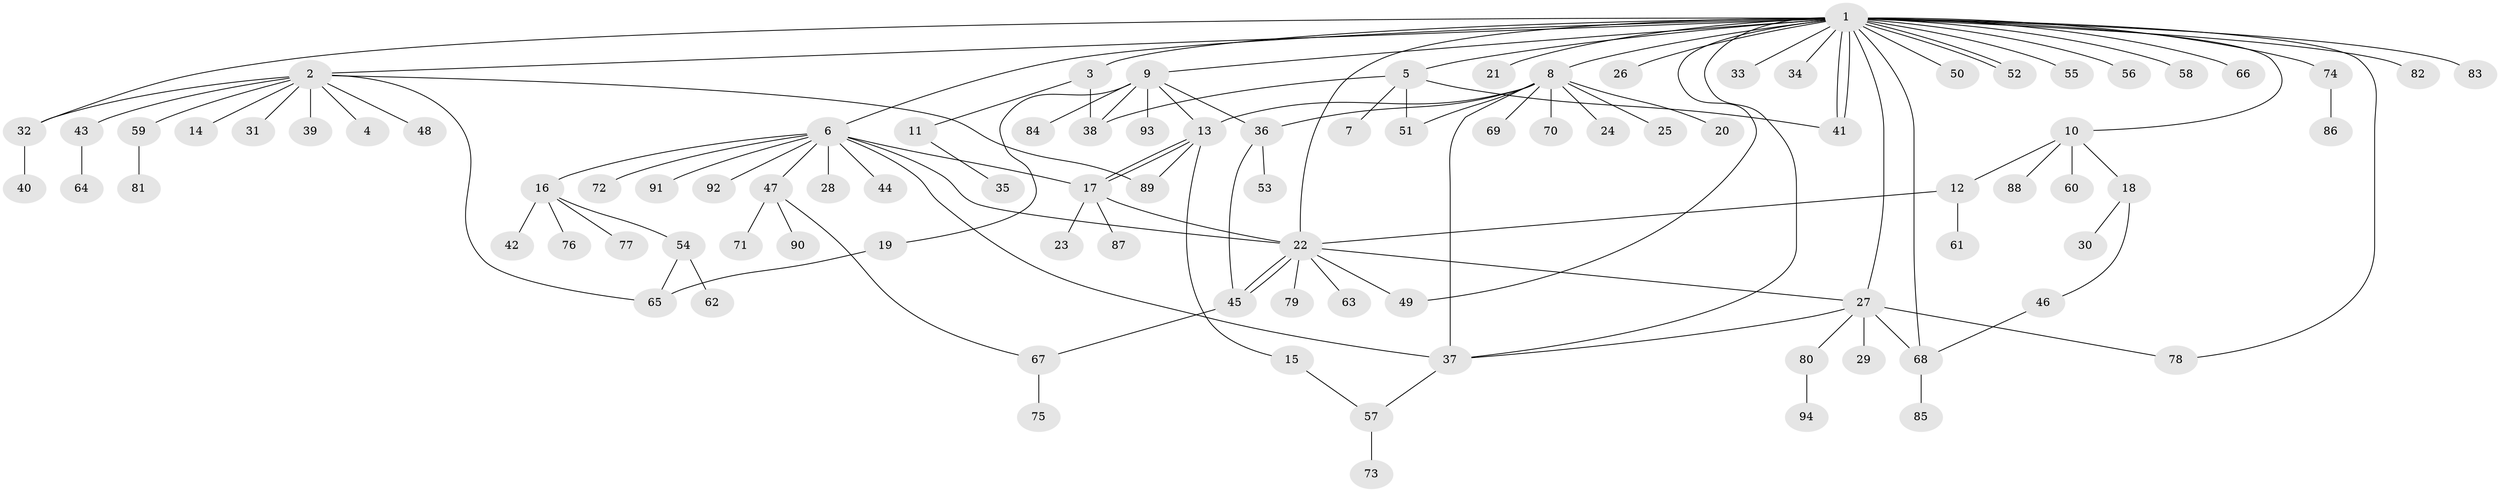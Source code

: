 // coarse degree distribution, {27: 0.015151515151515152, 10: 0.030303030303030304, 4: 0.09090909090909091, 1: 0.5151515151515151, 9: 0.015151515151515152, 6: 0.045454545454545456, 2: 0.19696969696969696, 5: 0.030303030303030304, 3: 0.06060606060606061}
// Generated by graph-tools (version 1.1) at 2025/50/03/04/25 22:50:43]
// undirected, 94 vertices, 122 edges
graph export_dot {
  node [color=gray90,style=filled];
  1;
  2;
  3;
  4;
  5;
  6;
  7;
  8;
  9;
  10;
  11;
  12;
  13;
  14;
  15;
  16;
  17;
  18;
  19;
  20;
  21;
  22;
  23;
  24;
  25;
  26;
  27;
  28;
  29;
  30;
  31;
  32;
  33;
  34;
  35;
  36;
  37;
  38;
  39;
  40;
  41;
  42;
  43;
  44;
  45;
  46;
  47;
  48;
  49;
  50;
  51;
  52;
  53;
  54;
  55;
  56;
  57;
  58;
  59;
  60;
  61;
  62;
  63;
  64;
  65;
  66;
  67;
  68;
  69;
  70;
  71;
  72;
  73;
  74;
  75;
  76;
  77;
  78;
  79;
  80;
  81;
  82;
  83;
  84;
  85;
  86;
  87;
  88;
  89;
  90;
  91;
  92;
  93;
  94;
  1 -- 2;
  1 -- 3;
  1 -- 5;
  1 -- 6;
  1 -- 8;
  1 -- 9;
  1 -- 10;
  1 -- 21;
  1 -- 22;
  1 -- 26;
  1 -- 27;
  1 -- 32;
  1 -- 33;
  1 -- 34;
  1 -- 37;
  1 -- 41;
  1 -- 41;
  1 -- 49;
  1 -- 50;
  1 -- 52;
  1 -- 52;
  1 -- 55;
  1 -- 56;
  1 -- 58;
  1 -- 66;
  1 -- 68;
  1 -- 74;
  1 -- 78;
  1 -- 82;
  1 -- 83;
  2 -- 4;
  2 -- 14;
  2 -- 31;
  2 -- 32;
  2 -- 39;
  2 -- 43;
  2 -- 48;
  2 -- 59;
  2 -- 65;
  2 -- 89;
  3 -- 11;
  3 -- 38;
  5 -- 7;
  5 -- 38;
  5 -- 41;
  5 -- 51;
  6 -- 16;
  6 -- 17;
  6 -- 22;
  6 -- 28;
  6 -- 37;
  6 -- 44;
  6 -- 47;
  6 -- 72;
  6 -- 91;
  6 -- 92;
  8 -- 13;
  8 -- 20;
  8 -- 24;
  8 -- 25;
  8 -- 36;
  8 -- 37;
  8 -- 51;
  8 -- 69;
  8 -- 70;
  9 -- 13;
  9 -- 19;
  9 -- 36;
  9 -- 38;
  9 -- 84;
  9 -- 93;
  10 -- 12;
  10 -- 18;
  10 -- 60;
  10 -- 88;
  11 -- 35;
  12 -- 22;
  12 -- 61;
  13 -- 15;
  13 -- 17;
  13 -- 17;
  13 -- 89;
  15 -- 57;
  16 -- 42;
  16 -- 54;
  16 -- 76;
  16 -- 77;
  17 -- 22;
  17 -- 23;
  17 -- 87;
  18 -- 30;
  18 -- 46;
  19 -- 65;
  22 -- 27;
  22 -- 45;
  22 -- 45;
  22 -- 49;
  22 -- 63;
  22 -- 79;
  27 -- 29;
  27 -- 37;
  27 -- 68;
  27 -- 78;
  27 -- 80;
  32 -- 40;
  36 -- 45;
  36 -- 53;
  37 -- 57;
  43 -- 64;
  45 -- 67;
  46 -- 68;
  47 -- 67;
  47 -- 71;
  47 -- 90;
  54 -- 62;
  54 -- 65;
  57 -- 73;
  59 -- 81;
  67 -- 75;
  68 -- 85;
  74 -- 86;
  80 -- 94;
}
